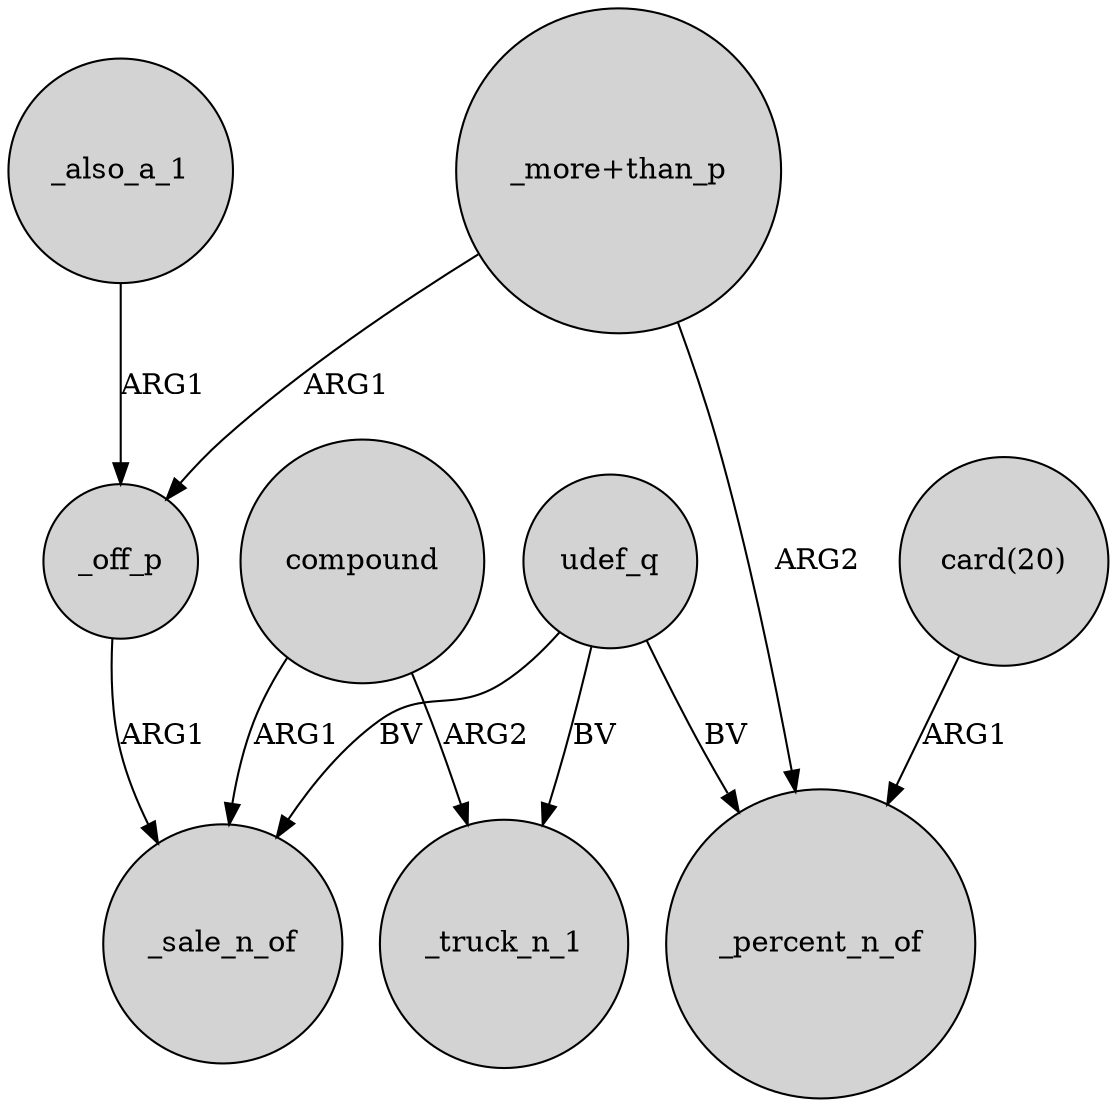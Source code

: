 digraph {
	node [shape=circle style=filled]
	_off_p -> _sale_n_of [label=ARG1]
	udef_q -> _truck_n_1 [label=BV]
	_also_a_1 -> _off_p [label=ARG1]
	udef_q -> _percent_n_of [label=BV]
	"_more+than_p" -> _off_p [label=ARG1]
	compound -> _truck_n_1 [label=ARG2]
	"card(20)" -> _percent_n_of [label=ARG1]
	compound -> _sale_n_of [label=ARG1]
	"_more+than_p" -> _percent_n_of [label=ARG2]
	udef_q -> _sale_n_of [label=BV]
}
